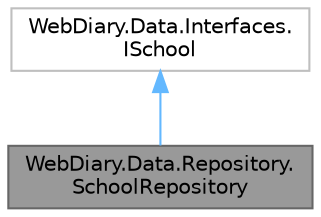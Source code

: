 digraph "WebDiary.Data.Repository.SchoolRepository"
{
 // LATEX_PDF_SIZE
  bgcolor="transparent";
  edge [fontname=Helvetica,fontsize=10,labelfontname=Helvetica,labelfontsize=10];
  node [fontname=Helvetica,fontsize=10,shape=box,height=0.2,width=0.4];
  Node1 [id="Node000001",label="WebDiary.Data.Repository.\lSchoolRepository",height=0.2,width=0.4,color="gray40", fillcolor="grey60", style="filled", fontcolor="black",tooltip=" "];
  Node2 -> Node1 [id="edge1_Node000001_Node000002",dir="back",color="steelblue1",style="solid",tooltip=" "];
  Node2 [id="Node000002",label="WebDiary.Data.Interfaces.\lISchool",height=0.2,width=0.4,color="grey75", fillcolor="white", style="filled",URL="$interface_web_diary_1_1_data_1_1_interfaces_1_1_i_school.html",tooltip=" "];
}
